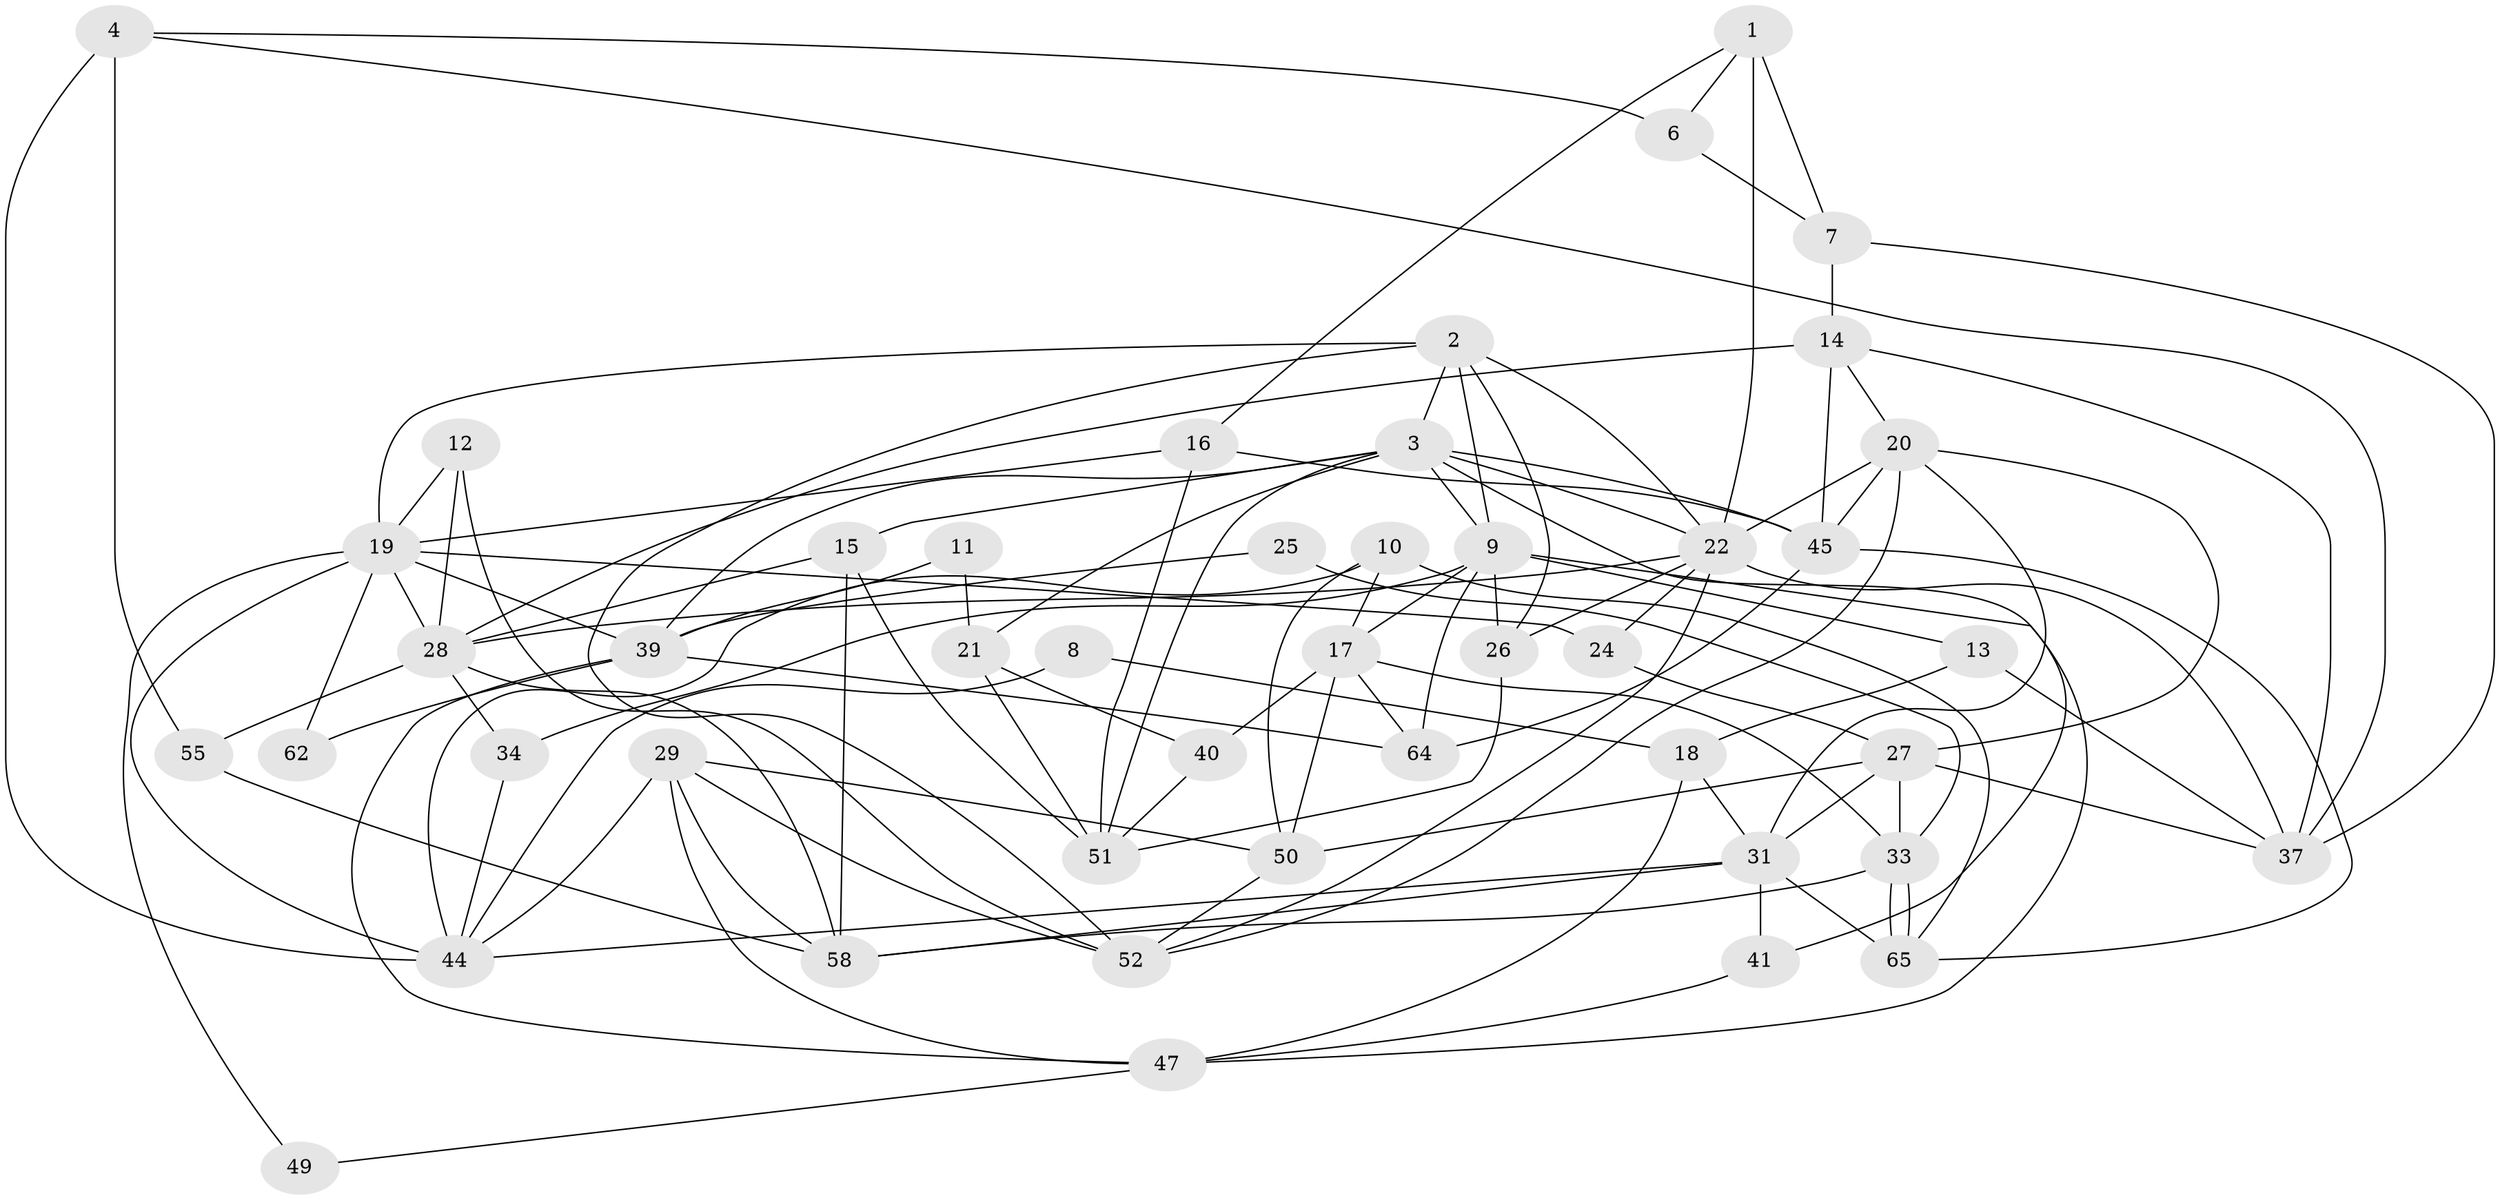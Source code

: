 // original degree distribution, {5: 0.18666666666666668, 4: 0.22666666666666666, 7: 0.04, 3: 0.25333333333333335, 2: 0.16, 6: 0.13333333333333333}
// Generated by graph-tools (version 1.1) at 2025/11/02/27/25 16:11:17]
// undirected, 46 vertices, 112 edges
graph export_dot {
graph [start="1"]
  node [color=gray90,style=filled];
  1;
  2 [super="+60"];
  3 [super="+5"];
  4 [super="+43"];
  6;
  7 [super="+46"];
  8;
  9 [super="+38"];
  10;
  11;
  12;
  13;
  14 [super="+23"];
  15 [super="+56"];
  16 [super="+67"];
  17 [super="+36"];
  18 [super="+35"];
  19 [super="+54"];
  20 [super="+66"];
  21 [super="+68"];
  22 [super="+63"];
  24;
  25;
  26 [super="+59"];
  27 [super="+30"];
  28 [super="+32"];
  29;
  31 [super="+75"];
  33 [super="+53"];
  34;
  37 [super="+57"];
  39 [super="+42"];
  40;
  41;
  44 [super="+48"];
  45 [super="+69"];
  47 [super="+70"];
  49;
  50 [super="+71"];
  51 [super="+73"];
  52 [super="+72"];
  55;
  58 [super="+61"];
  62;
  64;
  65 [super="+74"];
  1 -- 22 [weight=2];
  1 -- 6;
  1 -- 7;
  1 -- 16;
  2 -- 19;
  2 -- 3;
  2 -- 26;
  2 -- 52;
  2 -- 9;
  2 -- 22;
  3 -- 41;
  3 -- 21;
  3 -- 22;
  3 -- 15;
  3 -- 39;
  3 -- 45;
  3 -- 9;
  3 -- 51;
  4 -- 37;
  4 -- 6;
  4 -- 55;
  4 -- 44 [weight=2];
  6 -- 7;
  7 -- 14;
  7 -- 37;
  8 -- 18;
  8 -- 44;
  9 -- 13;
  9 -- 26;
  9 -- 17;
  9 -- 64;
  9 -- 34;
  9 -- 47;
  10 -- 44 [weight=2];
  10 -- 65;
  10 -- 17;
  10 -- 50;
  11 -- 39;
  11 -- 21;
  12 -- 28;
  12 -- 52;
  12 -- 19;
  13 -- 18;
  13 -- 37;
  14 -- 45;
  14 -- 37;
  14 -- 20;
  14 -- 28;
  15 -- 51;
  15 -- 58;
  15 -- 28;
  16 -- 19;
  16 -- 45;
  16 -- 51;
  17 -- 33;
  17 -- 50;
  17 -- 64;
  17 -- 40;
  18 -- 47 [weight=2];
  18 -- 31;
  19 -- 39 [weight=2];
  19 -- 62;
  19 -- 44 [weight=2];
  19 -- 49;
  19 -- 24;
  19 -- 28;
  20 -- 27;
  20 -- 31;
  20 -- 52;
  20 -- 22;
  20 -- 45;
  21 -- 40;
  21 -- 51;
  22 -- 52;
  22 -- 37;
  22 -- 28;
  22 -- 24;
  22 -- 26;
  24 -- 27;
  25 -- 33;
  25 -- 39;
  26 -- 51;
  27 -- 33;
  27 -- 37;
  27 -- 31;
  27 -- 50;
  28 -- 34;
  28 -- 55;
  28 -- 58;
  29 -- 44;
  29 -- 52;
  29 -- 47;
  29 -- 50;
  29 -- 58;
  31 -- 65;
  31 -- 41;
  31 -- 58;
  31 -- 44;
  33 -- 65 [weight=2];
  33 -- 65;
  33 -- 58;
  34 -- 44;
  39 -- 62;
  39 -- 64;
  39 -- 47 [weight=2];
  40 -- 51;
  41 -- 47;
  45 -- 64;
  45 -- 65;
  47 -- 49;
  50 -- 52;
  55 -- 58;
}
